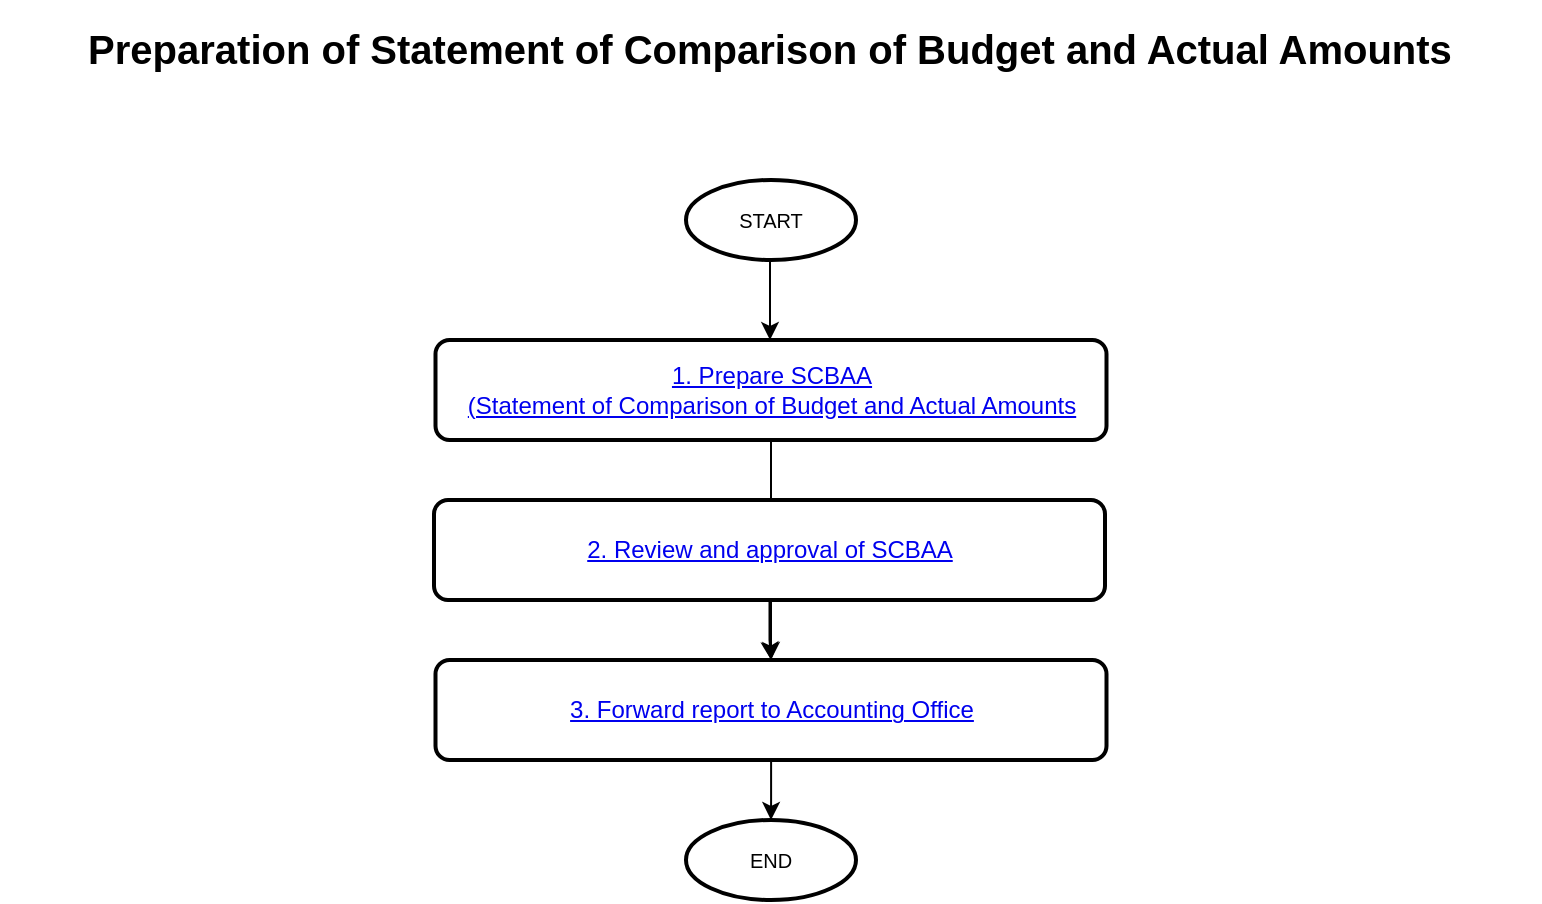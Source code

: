 <mxfile version="20.8.10" type="github" pages="4"><diagram id="oSzSIHxmUZqX74JRj_K5" name="Preparation of Statement of Comparison of Budget and Actual Amounts"><mxGraphModel dx="1434" dy="796" grid="1" gridSize="10" guides="1" tooltips="1" connect="1" arrows="1" fold="1" page="1" pageScale="1" pageWidth="850" pageHeight="1100" math="0" shadow="0"><root><mxCell id="0"/><mxCell id="1" parent="0"/><mxCell id="m_oPEiSXmrYKYoqEcwbx-12" value="&lt;h1&gt;Preparation of Statement of Comparison of Budget and Actual Amounts&lt;/h1&gt;" style="text;html=1;strokeColor=none;fillColor=none;spacing=5;spacingTop=-20;whiteSpace=wrap;overflow=hidden;rounded=0;fontSize=10;align=center;" parent="1" vertex="1"><mxGeometry x="40" y="40" width="770" height="60" as="geometry"/></mxCell><mxCell id="m_oPEiSXmrYKYoqEcwbx-13" value="" style="edgeStyle=orthogonalEdgeStyle;rounded=0;orthogonalLoop=1;jettySize=auto;html=1;fontSize=10;" parent="1" source="m_oPEiSXmrYKYoqEcwbx-14" edge="1"><mxGeometry relative="1" as="geometry"><mxPoint x="425" y="200" as="targetPoint"/></mxGeometry></mxCell><mxCell id="m_oPEiSXmrYKYoqEcwbx-14" value="START" style="strokeWidth=2;html=1;shape=mxgraph.flowchart.start_1;whiteSpace=wrap;fontSize=10;" parent="1" vertex="1"><mxGeometry x="383" y="120" width="85" height="40" as="geometry"/></mxCell><mxCell id="m_oPEiSXmrYKYoqEcwbx-23" value="END" style="strokeWidth=2;html=1;shape=mxgraph.flowchart.start_1;whiteSpace=wrap;fontSize=10;" parent="1" vertex="1"><mxGeometry x="383" y="440" width="85" height="40" as="geometry"/></mxCell><mxCell id="m_oPEiSXmrYKYoqEcwbx-29" value="" style="edgeStyle=orthogonalEdgeStyle;rounded=0;orthogonalLoop=1;jettySize=auto;html=1;" parent="1" source="m_oPEiSXmrYKYoqEcwbx-24" target="m_oPEiSXmrYKYoqEcwbx-26" edge="1"><mxGeometry relative="1" as="geometry"/></mxCell><mxCell id="m_oPEiSXmrYKYoqEcwbx-24" value="&lt;a href=&quot;data:page/id,u6bpmooTijb1lekkVsef&quot;&gt;1. Prepare SCBAA&lt;br&gt;(Statement of Comparison of Budget and Actual Amounts&lt;/a&gt;" style="rounded=1;whiteSpace=wrap;html=1;absoluteArcSize=1;arcSize=14;strokeWidth=2;" parent="1" vertex="1"><mxGeometry x="257.75" y="200" width="335.5" height="50" as="geometry"/></mxCell><mxCell id="m_oPEiSXmrYKYoqEcwbx-28" value="" style="edgeStyle=orthogonalEdgeStyle;rounded=0;orthogonalLoop=1;jettySize=auto;html=1;" parent="1" source="m_oPEiSXmrYKYoqEcwbx-25" target="m_oPEiSXmrYKYoqEcwbx-26" edge="1"><mxGeometry relative="1" as="geometry"/></mxCell><mxCell id="m_oPEiSXmrYKYoqEcwbx-25" value="&lt;a href=&quot;data:page/id,7mZIqkHISXEYyWtB36aq&quot;&gt;2. Review and approval of SCBAA&lt;/a&gt;" style="rounded=1;whiteSpace=wrap;html=1;absoluteArcSize=1;arcSize=14;strokeWidth=2;" parent="1" vertex="1"><mxGeometry x="257" y="280" width="335.5" height="50" as="geometry"/></mxCell><mxCell id="m_oPEiSXmrYKYoqEcwbx-27" value="" style="edgeStyle=orthogonalEdgeStyle;rounded=0;orthogonalLoop=1;jettySize=auto;html=1;" parent="1" source="m_oPEiSXmrYKYoqEcwbx-26" target="m_oPEiSXmrYKYoqEcwbx-23" edge="1"><mxGeometry relative="1" as="geometry"/></mxCell><mxCell id="m_oPEiSXmrYKYoqEcwbx-26" value="&lt;a href=&quot;data:page/id,4mcENkED6hpEnkGcUrHK&quot;&gt;3. Forward report to Accounting Office&lt;/a&gt;" style="rounded=1;whiteSpace=wrap;html=1;absoluteArcSize=1;arcSize=14;strokeWidth=2;" parent="1" vertex="1"><mxGeometry x="257.75" y="360" width="335.5" height="50" as="geometry"/></mxCell></root></mxGraphModel></diagram><diagram id="u6bpmooTijb1lekkVsef" name="Prepare SCBAA"><mxGraphModel grid="1" page="1" gridSize="10" guides="1" tooltips="1" connect="1" arrows="1" fold="1" pageScale="1" pageWidth="850" pageHeight="1100" math="0" shadow="0"><root><mxCell id="0"/><mxCell id="1" parent="0"/><mxCell id="UGzAs5yViWGwA8HdDAPN-8" value="" style="edgeStyle=orthogonalEdgeStyle;rounded=0;orthogonalLoop=1;jettySize=auto;html=1;" parent="1" source="0DtB31g1IluK5NtrHzTk-1" target="UGzAs5yViWGwA8HdDAPN-6" edge="1"><mxGeometry relative="1" as="geometry"/></mxCell><mxCell id="0DtB31g1IluK5NtrHzTk-1" value="&lt;ul&gt;&lt;li&gt;BUDGETED AND ACTUAL REVENUE&lt;/li&gt;&lt;li&gt;APPROPRIATIONS&lt;/li&gt;&lt;li&gt;ALLOTMENTS&lt;/li&gt;&lt;li&gt;OBLIGATIONS/UTILIZATIONS&lt;/li&gt;&lt;li&gt;DISBURSEMENTS&lt;/li&gt;&lt;/ul&gt;" style="strokeWidth=2;html=1;shape=mxgraph.flowchart.multi-document;whiteSpace=wrap;align=left;" parent="1" vertex="1"><mxGeometry x="287" y="230" width="277" height="110" as="geometry"/></mxCell><mxCell id="UGzAs5yViWGwA8HdDAPN-1" value="&lt;h1&gt;Prepare SCBAA (Statement of Comparison of Budgeted and Actual Amounts)&lt;/h1&gt;" style="text;html=1;strokeColor=none;fillColor=none;spacing=5;spacingTop=-20;whiteSpace=wrap;overflow=hidden;rounded=0;fontSize=10;align=center;" parent="1" vertex="1"><mxGeometry x="40" y="40" width="770" height="60" as="geometry"/></mxCell><mxCell id="UGzAs5yViWGwA8HdDAPN-5" value="" style="edgeStyle=orthogonalEdgeStyle;rounded=0;orthogonalLoop=1;jettySize=auto;html=1;" parent="1" source="UGzAs5yViWGwA8HdDAPN-3" target="0DtB31g1IluK5NtrHzTk-1" edge="1"><mxGeometry relative="1" as="geometry"/></mxCell><mxCell id="UGzAs5yViWGwA8HdDAPN-3" value="SAODB AND RAOD/RBUD" style="strokeWidth=2;html=1;shape=mxgraph.flowchart.start_2;whiteSpace=wrap;" parent="1" vertex="1"><mxGeometry x="378" y="90" width="95" height="100" as="geometry"/></mxCell><mxCell id="UGzAs5yViWGwA8HdDAPN-9" value="" style="edgeStyle=orthogonalEdgeStyle;rounded=0;orthogonalLoop=1;jettySize=auto;html=1;" parent="1" source="UGzAs5yViWGwA8HdDAPN-6" target="UGzAs5yViWGwA8HdDAPN-7" edge="1"><mxGeometry relative="1" as="geometry"/></mxCell><mxCell id="UGzAs5yViWGwA8HdDAPN-6" value="AO V PREPARE SCBAA" style="verticalLabelPosition=middle;verticalAlign=middle;html=1;shape=trapezoid;perimeter=trapezoidPerimeter;whiteSpace=wrap;size=0.23;arcSize=10;flipV=1;labelPosition=center;align=center;" parent="1" vertex="1"><mxGeometry x="368" y="370" width="115" height="70" as="geometry"/></mxCell><mxCell id="UGzAs5yViWGwA8HdDAPN-11" value="" style="edgeStyle=orthogonalEdgeStyle;rounded=0;orthogonalLoop=1;jettySize=auto;html=1;" parent="1" source="UGzAs5yViWGwA8HdDAPN-7" target="UGzAs5yViWGwA8HdDAPN-10" edge="1"><mxGeometry relative="1" as="geometry"/></mxCell><mxCell id="UGzAs5yViWGwA8HdDAPN-7" value="SCBAA (Statement of Comparison of Budgeted and Actual Amounts)" style="strokeWidth=2;html=1;shape=mxgraph.flowchart.document2;whiteSpace=wrap;size=0.25;" parent="1" vertex="1"><mxGeometry x="338" y="470" width="175" height="100" as="geometry"/></mxCell><mxCell id="UGzAs5yViWGwA8HdDAPN-13" value="" style="edgeStyle=orthogonalEdgeStyle;rounded=0;orthogonalLoop=1;jettySize=auto;html=1;" parent="1" source="UGzAs5yViWGwA8HdDAPN-10" target="UGzAs5yViWGwA8HdDAPN-12" edge="1"><mxGeometry relative="1" as="geometry"/></mxCell><mxCell id="UGzAs5yViWGwA8HdDAPN-10" value="POST in the appropriate&lt;br&gt;&amp;nbsp;column of &lt;br&gt;SCBAA" style="verticalLabelPosition=middle;verticalAlign=middle;html=1;shape=trapezoid;perimeter=trapezoidPerimeter;whiteSpace=wrap;size=0.23;arcSize=10;flipV=1;labelPosition=center;align=center;" parent="1" vertex="1"><mxGeometry x="368" y="610" width="115" height="70" as="geometry"/></mxCell><mxCell id="UGzAs5yViWGwA8HdDAPN-15" value="" style="edgeStyle=orthogonalEdgeStyle;rounded=0;orthogonalLoop=1;jettySize=auto;html=1;" parent="1" source="UGzAs5yViWGwA8HdDAPN-12" target="UGzAs5yViWGwA8HdDAPN-14" edge="1"><mxGeometry relative="1" as="geometry"/></mxCell><mxCell id="UGzAs5yViWGwA8HdDAPN-12" value="AO V&lt;br&gt;&amp;nbsp;PRINT THE SCBAA" style="verticalLabelPosition=middle;verticalAlign=middle;html=1;shape=trapezoid;perimeter=trapezoidPerimeter;whiteSpace=wrap;size=0.23;arcSize=10;flipV=1;labelPosition=center;align=center;" parent="1" vertex="1"><mxGeometry x="372" y="720" width="107" height="70" as="geometry"/></mxCell><mxCell id="UGzAs5yViWGwA8HdDAPN-24" value="" style="edgeStyle=orthogonalEdgeStyle;rounded=0;orthogonalLoop=1;jettySize=auto;html=1;" parent="1" source="UGzAs5yViWGwA8HdDAPN-14" target="UGzAs5yViWGwA8HdDAPN-23" edge="1"><mxGeometry relative="1" as="geometry"/></mxCell><mxCell id="UGzAs5yViWGwA8HdDAPN-14" value="FORWARD TO&lt;br&gt;&lt;b&gt;&amp;nbsp;ACCOUNTING OFFICE &lt;/b&gt;&lt;br&gt;FOR VERIFICATION&lt;br&gt;&amp;nbsp;OF THE ACTUAL &lt;br&gt;AMOUNTS&lt;br&gt;&amp;nbsp;WITH THE&lt;br&gt;&amp;nbsp;ACCOUNTING &lt;br&gt;RECORD" style="verticalLabelPosition=middle;verticalAlign=middle;html=1;shape=trapezoid;perimeter=trapezoidPerimeter;whiteSpace=wrap;size=0.23;arcSize=10;flipV=1;labelPosition=center;align=center;fillColor=#e1d5e7;strokeColor=#9673a6;" parent="1" vertex="1"><mxGeometry x="344" y="830" width="163" height="130" as="geometry"/></mxCell><mxCell id="UGzAs5yViWGwA8HdDAPN-17" value="" style="edgeStyle=orthogonalEdgeStyle;rounded=0;orthogonalLoop=1;jettySize=auto;html=1;" parent="1" source="UGzAs5yViWGwA8HdDAPN-16" target="UGzAs5yViWGwA8HdDAPN-10" edge="1"><mxGeometry relative="1" as="geometry"/></mxCell><mxCell id="UGzAs5yViWGwA8HdDAPN-16" value="" style="strokeWidth=2;html=1;shape=mxgraph.flowchart.annotation_2;align=left;labelPosition=right;pointerEvents=1;" parent="1" vertex="1"><mxGeometry x="514" y="602.5" width="50" height="85" as="geometry"/></mxCell><mxCell id="UGzAs5yViWGwA8HdDAPN-18" value="This statement shall be prepared by fund cluster based on the Unified Accounts Code Structure (UACS) as per GAM" style="text;html=1;strokeColor=none;fillColor=none;align=center;verticalAlign=middle;whiteSpace=wrap;rounded=0;" parent="1" vertex="1"><mxGeometry x="540" y="610" width="240" height="70" as="geometry"/></mxCell><mxCell id="UGzAs5yViWGwA8HdDAPN-22" value="" style="edgeStyle=orthogonalEdgeStyle;rounded=0;orthogonalLoop=1;jettySize=auto;html=1;" parent="1" source="UGzAs5yViWGwA8HdDAPN-20" target="UGzAs5yViWGwA8HdDAPN-14" edge="1"><mxGeometry relative="1" as="geometry"/></mxCell><mxCell id="UGzAs5yViWGwA8HdDAPN-20" value="" style="strokeWidth=2;html=1;shape=mxgraph.flowchart.annotation_2;align=left;labelPosition=right;pointerEvents=1;" parent="1" vertex="1"><mxGeometry x="520" y="852.5" width="50" height="85" as="geometry"/></mxCell><mxCell id="UGzAs5yViWGwA8HdDAPN-21" value="Refer to Booking of Financial Transactions and Submission of Financial Reports Procedure" style="text;html=1;strokeColor=none;fillColor=none;align=center;verticalAlign=middle;whiteSpace=wrap;rounded=0;" parent="1" vertex="1"><mxGeometry x="546" y="860" width="240" height="70" as="geometry"/></mxCell><mxCell id="UGzAs5yViWGwA8HdDAPN-23" value="END" style="strokeWidth=2;html=1;shape=mxgraph.flowchart.terminator;whiteSpace=wrap;" parent="1" vertex="1"><mxGeometry x="388" y="1000" width="75" height="30" as="geometry"/></mxCell></root></mxGraphModel></diagram><diagram id="7mZIqkHISXEYyWtB36aq" name="Review and approval of SCBAA"><mxGraphModel grid="1" page="1" gridSize="10" guides="1" tooltips="1" connect="1" arrows="1" fold="1" pageScale="1" pageWidth="850" pageHeight="1100" math="0" shadow="0"><root><mxCell id="0"/><mxCell id="1" parent="0"/><mxCell id="TyN70GThB9TbDyyNWcT9-3" value="" style="edgeStyle=orthogonalEdgeStyle;rounded=0;orthogonalLoop=1;jettySize=auto;html=1;" parent="1" source="kPi3BWU2fMRBvHMuXArU-3" target="TyN70GThB9TbDyyNWcT9-2" edge="1"><mxGeometry relative="1" as="geometry"/></mxCell><mxCell id="kPi3BWU2fMRBvHMuXArU-3" value="From &lt;b&gt;Accounting Office&lt;/b&gt;" style="strokeWidth=2;html=1;shape=mxgraph.flowchart.start_2;whiteSpace=wrap;fillColor=#e1d5e7;strokeColor=#9673a6;" parent="1" vertex="1"><mxGeometry x="378" y="90" width="95" height="100" as="geometry"/></mxCell><mxCell id="TyN70GThB9TbDyyNWcT9-1" value="&lt;h1&gt;Review and approval of SCBAA&lt;/h1&gt;" style="text;html=1;strokeColor=none;fillColor=none;spacing=5;spacingTop=-20;whiteSpace=wrap;overflow=hidden;rounded=0;fontSize=10;align=center;" parent="1" vertex="1"><mxGeometry x="40" y="40" width="770" height="60" as="geometry"/></mxCell><mxCell id="TyN70GThB9TbDyyNWcT9-6" value="" style="edgeStyle=orthogonalEdgeStyle;rounded=0;orthogonalLoop=1;jettySize=auto;html=1;" parent="1" source="TyN70GThB9TbDyyNWcT9-2" target="TyN70GThB9TbDyyNWcT9-4" edge="1"><mxGeometry relative="1" as="geometry"/></mxCell><mxCell id="TyN70GThB9TbDyyNWcT9-2" value="Statement of Comparison of&lt;br&gt;&amp;nbsp;Budget and Actual Amounts&lt;br&gt;(SCBAA)" style="strokeWidth=2;html=1;shape=mxgraph.flowchart.document2;whiteSpace=wrap;size=0.25;" parent="1" vertex="1"><mxGeometry x="346.5" y="220" width="158" height="110" as="geometry"/></mxCell><mxCell id="TyN70GThB9TbDyyNWcT9-7" value="" style="edgeStyle=orthogonalEdgeStyle;rounded=0;orthogonalLoop=1;jettySize=auto;html=1;" parent="1" source="TyN70GThB9TbDyyNWcT9-4" target="TyN70GThB9TbDyyNWcT9-5" edge="1"><mxGeometry relative="1" as="geometry"/></mxCell><mxCell id="TyN70GThB9TbDyyNWcT9-4" value="Initials of&lt;br&gt;&amp;nbsp;AO V" style="verticalLabelPosition=middle;verticalAlign=middle;html=1;shape=trapezoid;perimeter=trapezoidPerimeter;whiteSpace=wrap;size=0.23;arcSize=10;flipV=1;labelPosition=center;align=center;" parent="1" vertex="1"><mxGeometry x="375" y="380" width="100" height="60" as="geometry"/></mxCell><mxCell id="TyN70GThB9TbDyyNWcT9-9" value="" style="edgeStyle=orthogonalEdgeStyle;rounded=0;orthogonalLoop=1;jettySize=auto;html=1;" parent="1" source="TyN70GThB9TbDyyNWcT9-5" target="TyN70GThB9TbDyyNWcT9-8" edge="1"><mxGeometry relative="1" as="geometry"/></mxCell><mxCell id="TyN70GThB9TbDyyNWcT9-5" value="Forwards to&lt;br&gt;&amp;nbsp;SAO for signature" style="verticalLabelPosition=middle;verticalAlign=middle;html=1;shape=trapezoid;perimeter=trapezoidPerimeter;whiteSpace=wrap;size=0.23;arcSize=10;flipV=1;labelPosition=center;align=center;" parent="1" vertex="1"><mxGeometry x="375" y="490" width="100" height="60" as="geometry"/></mxCell><mxCell id="TyN70GThB9TbDyyNWcT9-11" value="" style="edgeStyle=orthogonalEdgeStyle;rounded=0;orthogonalLoop=1;jettySize=auto;html=1;" parent="1" source="TyN70GThB9TbDyyNWcT9-8" target="TyN70GThB9TbDyyNWcT9-10" edge="1"><mxGeometry relative="1" as="geometry"/></mxCell><mxCell id="TyN70GThB9TbDyyNWcT9-8" value="SAO shall &lt;br&gt;sign the&amp;nbsp;&lt;br&gt;&quot;Certified Correct&quot; portion&lt;br&gt;&amp;nbsp;of the SCBAA" style="verticalLabelPosition=middle;verticalAlign=middle;html=1;shape=trapezoid;perimeter=trapezoidPerimeter;whiteSpace=wrap;size=0.23;arcSize=10;flipV=1;labelPosition=center;align=center;" parent="1" vertex="1"><mxGeometry x="360.5" y="600" width="130" height="90" as="geometry"/></mxCell><mxCell id="TyN70GThB9TbDyyNWcT9-13" value="" style="edgeStyle=orthogonalEdgeStyle;rounded=0;orthogonalLoop=1;jettySize=auto;html=1;" parent="1" source="TyN70GThB9TbDyyNWcT9-10" target="TyN70GThB9TbDyyNWcT9-12" edge="1"><mxGeometry relative="1" as="geometry"/></mxCell><mxCell id="TyN70GThB9TbDyyNWcT9-10" value="Forward&lt;br&gt;&amp;nbsp;report to &lt;br&gt;AO V" style="verticalLabelPosition=middle;verticalAlign=middle;html=1;shape=trapezoid;perimeter=trapezoidPerimeter;whiteSpace=wrap;size=0.23;arcSize=10;flipV=1;labelPosition=center;align=center;" parent="1" vertex="1"><mxGeometry x="370" y="730" width="110" height="70" as="geometry"/></mxCell><mxCell id="TyN70GThB9TbDyyNWcT9-12" value="END" style="strokeWidth=2;html=1;shape=mxgraph.flowchart.terminator;whiteSpace=wrap;" parent="1" vertex="1"><mxGeometry x="388" y="850" width="75" height="40" as="geometry"/></mxCell></root></mxGraphModel></diagram><diagram id="4mcENkED6hpEnkGcUrHK" name="Forward report to Accounting office"><mxGraphModel grid="1" page="1" gridSize="10" guides="1" tooltips="1" connect="1" arrows="1" fold="1" pageScale="1" pageWidth="850" pageHeight="1100" math="0" shadow="0"><root><mxCell id="0"/><mxCell id="1" parent="0"/><mxCell id="P5UQsA0WbexS5IRzzrKM-5" value="" style="edgeStyle=orthogonalEdgeStyle;rounded=0;orthogonalLoop=1;jettySize=auto;html=1;" parent="1" source="ezSOqo5nYQh2vdUTuVUq-1" target="P5UQsA0WbexS5IRzzrKM-4" edge="1"><mxGeometry relative="1" as="geometry"/></mxCell><mxCell id="ezSOqo5nYQh2vdUTuVUq-1" value="Statement of Comparison of&lt;br&gt;&amp;nbsp;Budget and Actual Amounts&lt;br&gt;(SCBAA)" style="strokeWidth=2;html=1;shape=mxgraph.flowchart.document2;whiteSpace=wrap;size=0.25;" parent="1" vertex="1"><mxGeometry x="346" y="190" width="158" height="110" as="geometry"/></mxCell><mxCell id="P5UQsA0WbexS5IRzzrKM-1" value="&lt;h1&gt;Forward report to Accounting office&lt;/h1&gt;" style="text;html=1;strokeColor=none;fillColor=none;spacing=5;spacingTop=-20;whiteSpace=wrap;overflow=hidden;rounded=0;fontSize=10;align=center;" parent="1" vertex="1"><mxGeometry x="40" y="40" width="770" height="60" as="geometry"/></mxCell><mxCell id="P5UQsA0WbexS5IRzzrKM-3" value="" style="edgeStyle=orthogonalEdgeStyle;rounded=0;orthogonalLoop=1;jettySize=auto;html=1;" parent="1" source="P5UQsA0WbexS5IRzzrKM-2" target="ezSOqo5nYQh2vdUTuVUq-1" edge="1"><mxGeometry relative="1" as="geometry"/></mxCell><mxCell id="P5UQsA0WbexS5IRzzrKM-2" value="START" style="strokeWidth=2;html=1;shape=mxgraph.flowchart.start_1;whiteSpace=wrap;" parent="1" vertex="1"><mxGeometry x="378" y="110" width="95" height="40" as="geometry"/></mxCell><mxCell id="P5UQsA0WbexS5IRzzrKM-7" value="" style="edgeStyle=orthogonalEdgeStyle;rounded=0;orthogonalLoop=1;jettySize=auto;html=1;" parent="1" source="P5UQsA0WbexS5IRzzrKM-4" target="P5UQsA0WbexS5IRzzrKM-6" edge="1"><mxGeometry relative="1" as="geometry"/></mxCell><mxCell id="P5UQsA0WbexS5IRzzrKM-4" value="AO V forward to &lt;b&gt;Accounting office&lt;/b&gt; for consolidation of report for submission to DOH/COA/DBM" style="shape=trapezoid;perimeter=trapezoidPerimeter;whiteSpace=wrap;html=1;fixedSize=1;strokeWidth=2;direction=west;fillColor=#e1d5e7;strokeColor=#9673a6;" parent="1" vertex="1"><mxGeometry x="343" y="350" width="165" height="110" as="geometry"/></mxCell><mxCell id="P5UQsA0WbexS5IRzzrKM-6" value="END" style="strokeWidth=2;html=1;shape=mxgraph.flowchart.terminator;whiteSpace=wrap;" parent="1" vertex="1"><mxGeometry x="388" y="510" width="75" height="40" as="geometry"/></mxCell><mxCell id="P5UQsA0WbexS5IRzzrKM-9" value="" style="edgeStyle=orthogonalEdgeStyle;rounded=0;orthogonalLoop=1;jettySize=auto;html=1;" parent="1" source="P5UQsA0WbexS5IRzzrKM-8" target="ezSOqo5nYQh2vdUTuVUq-1" edge="1"><mxGeometry relative="1" as="geometry"/></mxCell><mxCell id="P5UQsA0WbexS5IRzzrKM-8" value="" style="strokeWidth=2;html=1;shape=mxgraph.flowchart.annotation_2;align=left;labelPosition=right;pointerEvents=1;" parent="1" vertex="1"><mxGeometry x="540" y="195" width="50" height="100" as="geometry"/></mxCell><mxCell id="P5UQsA0WbexS5IRzzrKM-10" value="Refer to Booking of Financial Transactions and Submission of Financial Reports Procedure" style="text;html=1;strokeColor=none;fillColor=none;align=center;verticalAlign=middle;whiteSpace=wrap;rounded=0;" parent="1" vertex="1"><mxGeometry x="570" y="205" width="230" height="80" as="geometry"/></mxCell></root></mxGraphModel></diagram></mxfile>
